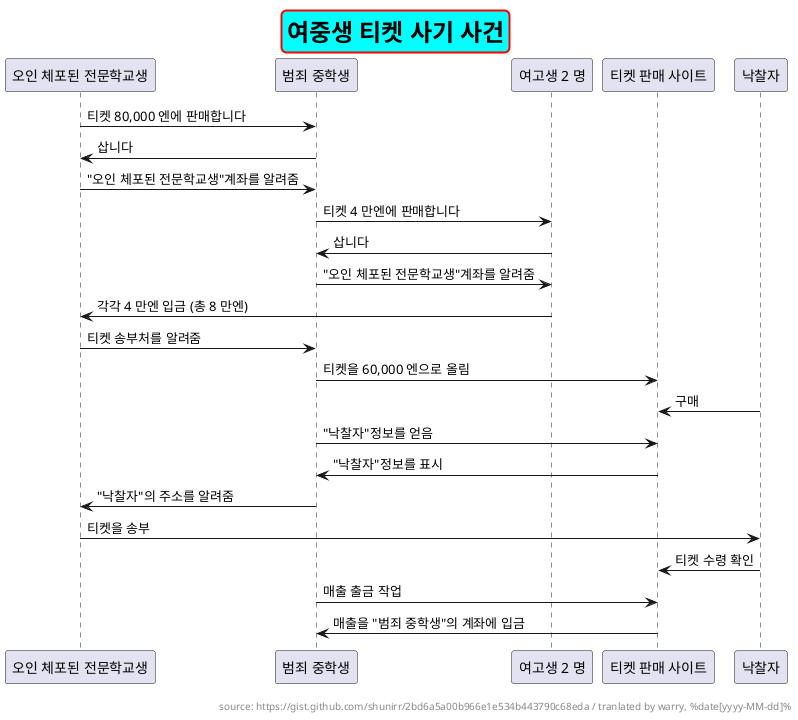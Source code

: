 @startuml

' skinparam defaultFontName Malgun Gothic
skinparam defaultFontName Dialog
skinparam titleBorderRoundCorner 10
skinparam titleBorderThickness 2
skinparam titleBorderColor red
skinparam titleBackgroundColor Aqua
skinparam noteFontSize 2

!define SenmonName 오인 체포된 전문학교생
!define CriminalName 범죄 중학생
!define RakusatsuName 낙찰자
!define TR_DATE %date[yyyy-MM-dd]%

title 
<font size=24>여중생 티켓 사기 사건</font>
end title

participant "SenmonName" as Senmon
participant "CriminalName" as Criminal
participant "여고생 2 명" as JK_2
participant "티켓 판매 사이트" as TicketShop
participant "RakusatsuName" as Rakusatsu

Senmon -> Criminal : 티켓 80,000 엔에 판매합니다
Senmon <- Criminal : 삽니다
Senmon -> Criminal : "SenmonName"계좌를 알려줌
Criminal -> JK_2 : 티켓 4 만엔에 판매합니다
Criminal <- JK_2 : 삽니다
Criminal -> JK_2 : "SenmonName"계좌를 알려줌
JK_2 -> Senmon : 각각 4 만엔 입금 ​​(총 8 만엔)
Senmon -> Criminal : 티켓 송부처를 알려줌
Criminal -> TicketShop : 티켓을 60,000 엔으로 올림
TicketShop <- Rakusatsu : 구매
Criminal -> TicketShop : "RakusatsuName"정보를 얻음
Criminal <- TicketShop : "RakusatsuName"정보를 표시
Senmon <- Criminal : "RakusatsuName"의 주소를 알려줌
Senmon -> Rakusatsu : 티켓을 송부
TicketShop <- Rakusatsu : 티켓 수령 확인
Criminal -> TicketShop : 매출 출금 작업
Criminal <- TicketShop : 매출을 "CriminalName"의 계좌에 입금

right footer 

source: https://gist.github.com/shunirr/2bd6a5a00b966e1e534b443790c68eda / tranlated by warry, TR_DATE
endfooter


@enduml
